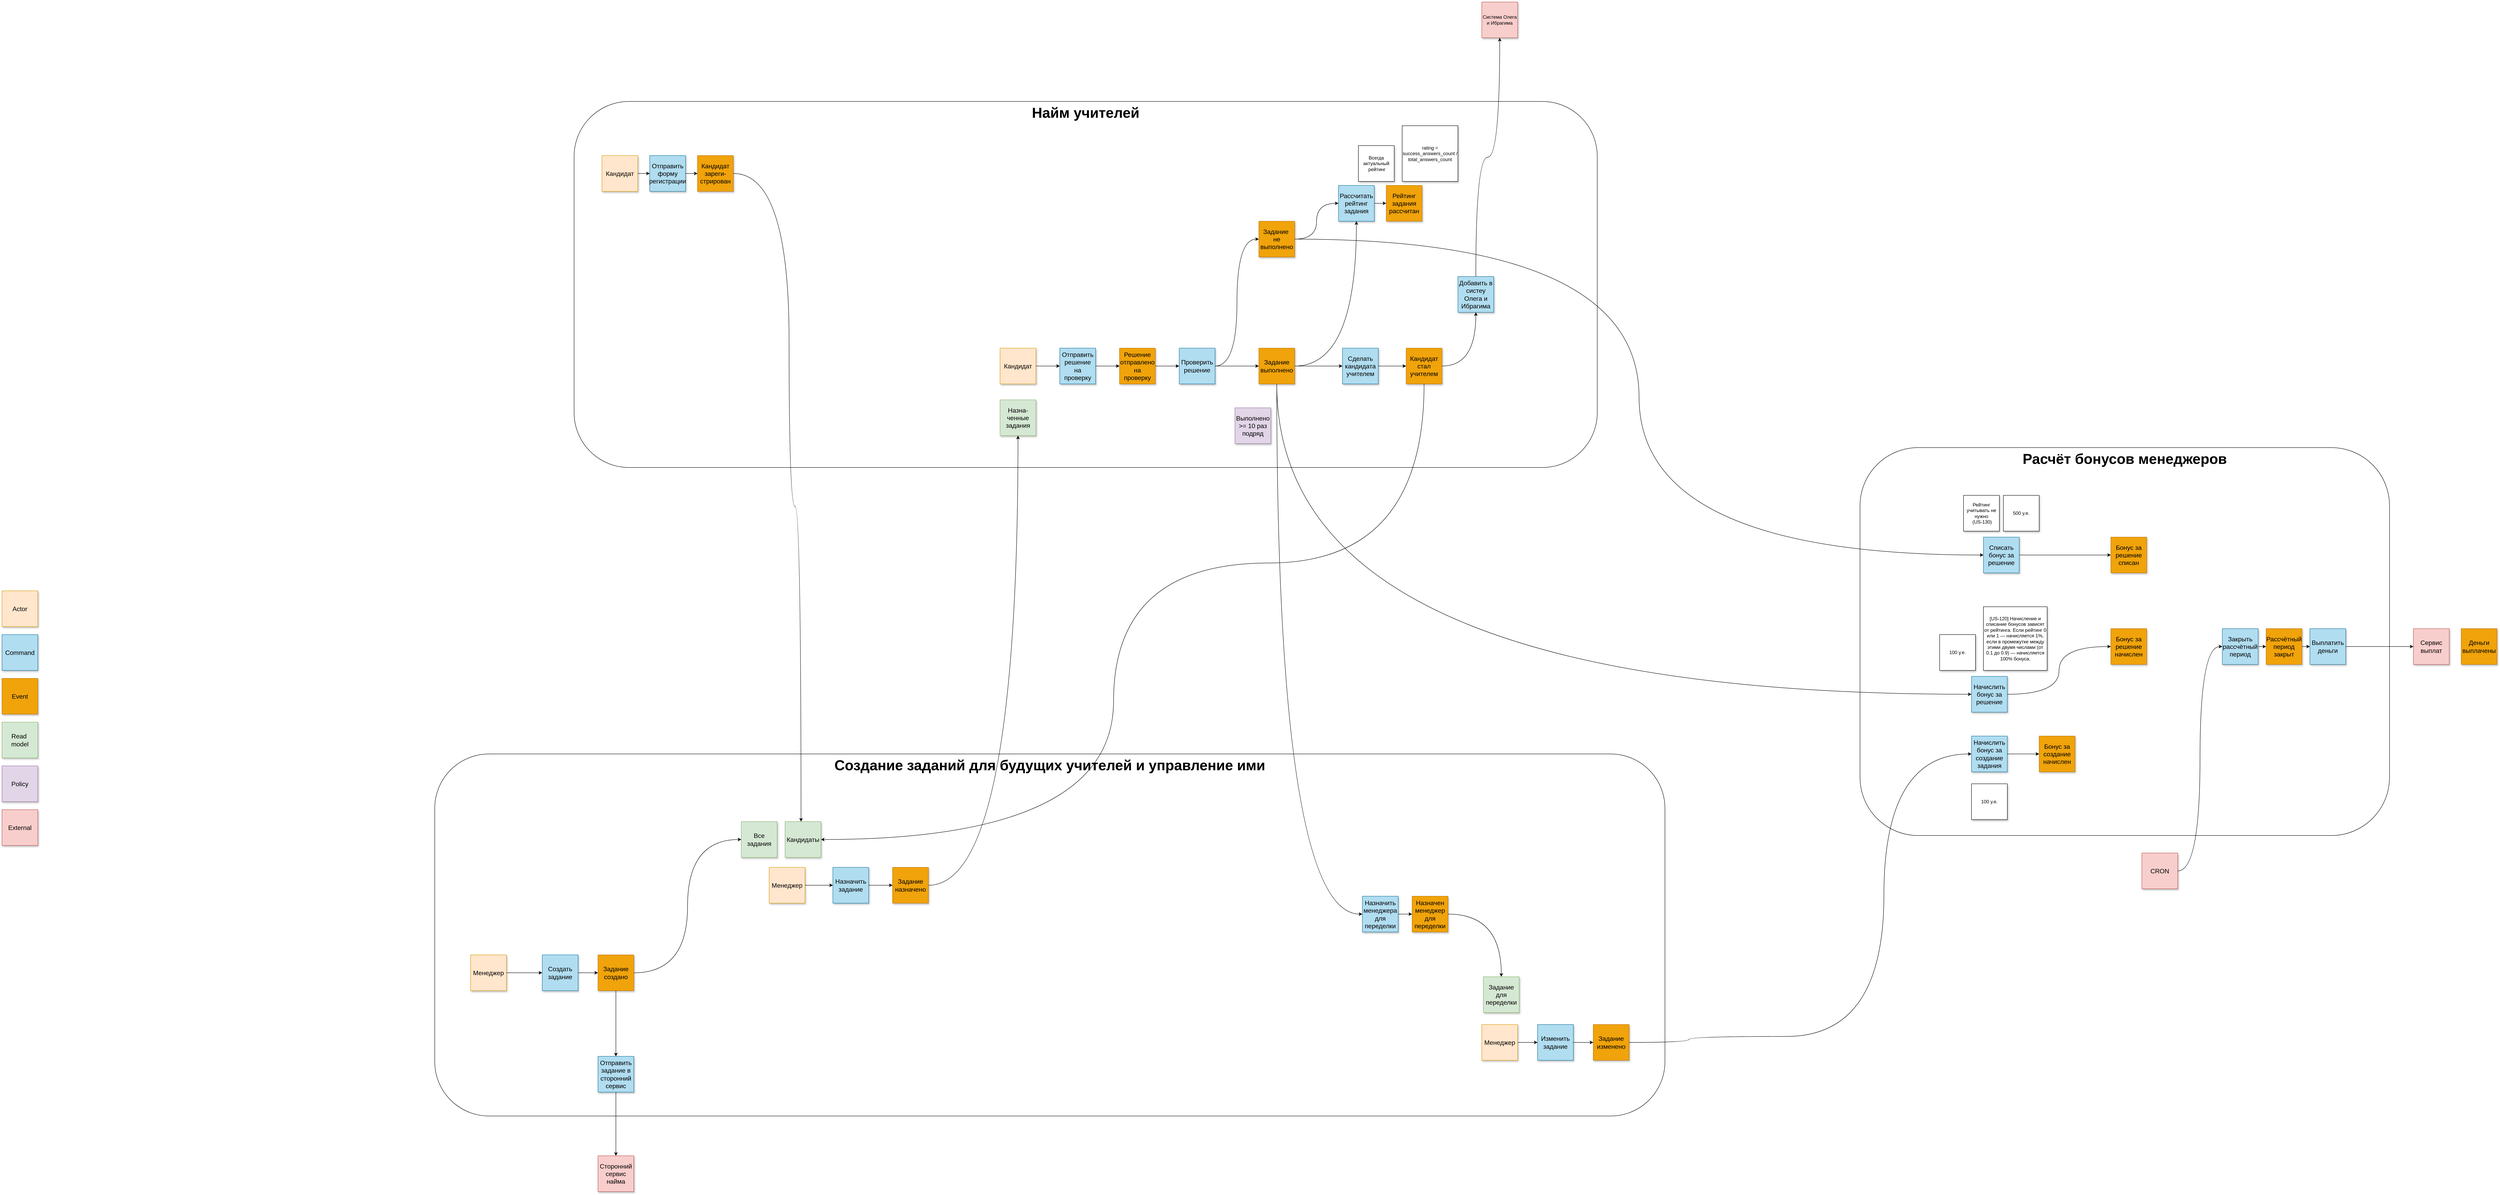 <mxfile version="27.0.9">
  <diagram name="Страница — 1" id="NGPSr6TKWszpCNyqdr5B">
    <mxGraphModel dx="3569" dy="1843" grid="1" gridSize="10" guides="1" tooltips="1" connect="1" arrows="1" fold="1" page="1" pageScale="1" pageWidth="827" pageHeight="1169" math="0" shadow="0">
      <root>
        <mxCell id="0" />
        <mxCell id="1" parent="0" />
        <mxCell id="jLzZF4RuqzGzyWeto8rF-91" value="&lt;font style=&quot;font-size: 36px;&quot;&gt;Найм учителей&lt;/font&gt;" style="rounded=1;whiteSpace=wrap;html=1;fontFamily=Helvetica;fontSize=11;fontColor=default;labelBackgroundColor=default;verticalAlign=top;align=center;fontStyle=1" parent="1" vertex="1">
          <mxGeometry x="-720" y="-810" width="2570" height="920" as="geometry" />
        </mxCell>
        <mxCell id="jLzZF4RuqzGzyWeto8rF-90" value="&lt;font style=&quot;font-size: 36px;&quot;&gt;Расчёт бонусов менеджеров&lt;/font&gt;" style="rounded=1;whiteSpace=wrap;html=1;fontFamily=Helvetica;fontSize=11;fontColor=default;labelBackgroundColor=default;verticalAlign=top;align=center;fontStyle=1" parent="1" vertex="1">
          <mxGeometry x="2510" y="60" width="1330" height="975" as="geometry" />
        </mxCell>
        <mxCell id="jLzZF4RuqzGzyWeto8rF-89" value="&lt;font style=&quot;font-size: 36px;&quot;&gt;Создание заданий для будущих учителей и управление ими&lt;/font&gt;" style="rounded=1;whiteSpace=wrap;html=1;fontFamily=Helvetica;fontSize=11;fontColor=default;labelBackgroundColor=default;verticalAlign=top;align=center;fontStyle=1" parent="1" vertex="1">
          <mxGeometry x="-1070" y="830" width="3090" height="910" as="geometry" />
        </mxCell>
        <mxCell id="CO1IV0NMNZ6v1MnFKfws-3" value="&lt;font style=&quot;font-size: 16px;&quot;&gt;Actor&lt;/font&gt;" style="shape=note;whiteSpace=wrap;html=1;backgroundOutline=1;darkOpacity=0.05;fillColor=#ffe6cc;strokeColor=#d79b00;fillStyle=solid;direction=west;gradientDirection=north;shadow=1;size=0;pointerEvents=1;" parent="1" vertex="1">
          <mxGeometry x="-2157" y="420" width="90" height="90" as="geometry" />
        </mxCell>
        <mxCell id="CO1IV0NMNZ6v1MnFKfws-4" value="&lt;font style=&quot;font-size: 16px;&quot;&gt;Command&lt;/font&gt;" style="shape=note;whiteSpace=wrap;html=1;backgroundOutline=1;darkOpacity=0.05;fillColor=#b1ddf0;strokeColor=#10739e;fillStyle=solid;direction=west;gradientDirection=north;shadow=1;size=0;pointerEvents=1;" parent="1" vertex="1">
          <mxGeometry x="-2157" y="530" width="90" height="90" as="geometry" />
        </mxCell>
        <mxCell id="CO1IV0NMNZ6v1MnFKfws-5" value="&lt;font style=&quot;font-size: 16px;&quot;&gt;Event&lt;/font&gt;" style="shape=note;whiteSpace=wrap;html=1;backgroundOutline=1;darkOpacity=0.05;fillColor=#f0a30a;strokeColor=#BD7000;fillStyle=solid;direction=west;gradientDirection=north;shadow=1;size=0;pointerEvents=1;fontColor=#000000;" parent="1" vertex="1">
          <mxGeometry x="-2157" y="640" width="90" height="90" as="geometry" />
        </mxCell>
        <mxCell id="CO1IV0NMNZ6v1MnFKfws-6" value="&lt;font style=&quot;font-size: 16px;&quot;&gt;Policy&lt;/font&gt;" style="shape=note;whiteSpace=wrap;html=1;backgroundOutline=1;darkOpacity=0.05;fillColor=#e1d5e7;strokeColor=#9673a6;fillStyle=solid;direction=west;gradientDirection=north;shadow=1;size=0;pointerEvents=1;" parent="1" vertex="1">
          <mxGeometry x="-2157" y="860" width="90" height="90" as="geometry" />
        </mxCell>
        <mxCell id="h1oPTxE2GkJXds1VuIES-3" value="&lt;font style=&quot;font-size: 16px;&quot;&gt;Менеджер&lt;/font&gt;" style="shape=note;whiteSpace=wrap;html=1;backgroundOutline=1;darkOpacity=0.05;fillColor=#ffe6cc;strokeColor=#d79b00;fillStyle=solid;direction=west;gradientDirection=north;shadow=1;size=0;pointerEvents=1;" parent="1" vertex="1">
          <mxGeometry x="-980" y="1335" width="90" height="90" as="geometry" />
        </mxCell>
        <mxCell id="h1oPTxE2GkJXds1VuIES-4" value="&lt;span style=&quot;font-size: 16px;&quot;&gt;Задание создано&lt;/span&gt;" style="shape=note;whiteSpace=wrap;html=1;backgroundOutline=1;darkOpacity=0.05;fillColor=#f0a30a;strokeColor=#BD7000;fillStyle=solid;direction=west;gradientDirection=north;shadow=1;size=0;pointerEvents=1;fontColor=#000000;" parent="1" vertex="1">
          <mxGeometry x="-660" y="1335" width="90" height="90" as="geometry" />
        </mxCell>
        <mxCell id="h1oPTxE2GkJXds1VuIES-5" value="&lt;span style=&quot;font-size: 16px;&quot;&gt;Задание изменено&lt;/span&gt;" style="shape=note;whiteSpace=wrap;html=1;backgroundOutline=1;darkOpacity=0.05;fillColor=#f0a30a;strokeColor=#BD7000;fillStyle=solid;direction=west;gradientDirection=north;shadow=1;size=0;pointerEvents=1;fontColor=#000000;" parent="1" vertex="1">
          <mxGeometry x="1840" y="1510" width="90" height="90" as="geometry" />
        </mxCell>
        <mxCell id="h1oPTxE2GkJXds1VuIES-6" value="&lt;span style=&quot;font-size: 16px;&quot;&gt;Задание выполнено&lt;/span&gt;" style="shape=note;whiteSpace=wrap;html=1;backgroundOutline=1;darkOpacity=0.05;fillColor=#f0a30a;strokeColor=#BD7000;fillStyle=solid;direction=west;gradientDirection=north;shadow=1;size=0;pointerEvents=1;fontColor=#000000;" parent="1" vertex="1">
          <mxGeometry x="1000" y="-190" width="90" height="90" as="geometry" />
        </mxCell>
        <mxCell id="h1oPTxE2GkJXds1VuIES-10" value="&lt;font style=&quot;font-size: 16px;&quot;&gt;External&lt;/font&gt;" style="shape=note;whiteSpace=wrap;html=1;backgroundOutline=1;darkOpacity=0.05;fillColor=#f8cecc;strokeColor=#b85450;fillStyle=solid;direction=west;gradientDirection=north;shadow=1;size=0;pointerEvents=1;" parent="1" vertex="1">
          <mxGeometry x="-2157" y="970" width="90" height="90" as="geometry" />
        </mxCell>
        <mxCell id="h1oPTxE2GkJXds1VuIES-12" value="&lt;span style=&quot;font-size: 16px;&quot;&gt;Сторонний сервис найма&lt;/span&gt;" style="shape=note;whiteSpace=wrap;html=1;backgroundOutline=1;darkOpacity=0.05;fillColor=#f8cecc;strokeColor=#b85450;fillStyle=solid;direction=west;gradientDirection=north;shadow=1;size=0;pointerEvents=1;" parent="1" vertex="1">
          <mxGeometry x="-660" y="1840" width="90" height="90" as="geometry" />
        </mxCell>
        <mxCell id="h1oPTxE2GkJXds1VuIES-19" value="&lt;font style=&quot;font-size: 16px;&quot;&gt;Менеджер&lt;/font&gt;" style="shape=note;whiteSpace=wrap;html=1;backgroundOutline=1;darkOpacity=0.05;fillColor=#ffe6cc;strokeColor=#d79b00;fillStyle=solid;direction=west;gradientDirection=north;shadow=1;size=0;pointerEvents=1;" parent="1" vertex="1">
          <mxGeometry x="-230" y="1115" width="90" height="90" as="geometry" />
        </mxCell>
        <mxCell id="VDqQMKISI5DSdIvBl_UH-37" style="edgeStyle=orthogonalEdgeStyle;shape=connector;curved=1;rounded=0;orthogonalLoop=1;jettySize=auto;html=1;strokeColor=default;align=center;verticalAlign=middle;fontFamily=Helvetica;fontSize=11;fontColor=default;labelBackgroundColor=default;endArrow=classic;" edge="1" parent="1" source="h1oPTxE2GkJXds1VuIES-20" target="VDqQMKISI5DSdIvBl_UH-15">
          <mxGeometry relative="1" as="geometry">
            <mxPoint x="420" y="340" as="targetPoint" />
          </mxGeometry>
        </mxCell>
        <mxCell id="h1oPTxE2GkJXds1VuIES-20" value="&lt;span style=&quot;font-size: 16px;&quot;&gt;Задание назначено&lt;/span&gt;" style="shape=note;whiteSpace=wrap;html=1;backgroundOutline=1;darkOpacity=0.05;fillColor=#f0a30a;strokeColor=#BD7000;fillStyle=solid;direction=west;gradientDirection=north;shadow=1;size=0;pointerEvents=1;fontColor=#000000;" parent="1" vertex="1">
          <mxGeometry x="80" y="1115" width="90" height="90" as="geometry" />
        </mxCell>
        <mxCell id="jLzZF4RuqzGzyWeto8rF-57" style="edgeStyle=orthogonalEdgeStyle;shape=connector;curved=1;rounded=0;orthogonalLoop=1;jettySize=auto;html=1;strokeColor=default;align=center;verticalAlign=middle;fontFamily=Helvetica;fontSize=11;fontColor=default;labelBackgroundColor=default;endArrow=classic;entryX=0;entryY=0;entryDx=90;entryDy=45;entryPerimeter=0;" parent="1" source="jLzZF4RuqzGzyWeto8rF-1" target="jLzZF4RuqzGzyWeto8rF-58" edge="1">
          <mxGeometry relative="1" as="geometry">
            <mxPoint x="520" y="890" as="targetPoint" />
          </mxGeometry>
        </mxCell>
        <mxCell id="jLzZF4RuqzGzyWeto8rF-1" value="&lt;font style=&quot;font-size: 16px;&quot;&gt;Кандидат&lt;/font&gt;" style="shape=note;whiteSpace=wrap;html=1;backgroundOutline=1;darkOpacity=0.05;fillColor=#ffe6cc;strokeColor=#d79b00;fillStyle=solid;direction=west;gradientDirection=north;shadow=1;size=0;pointerEvents=1;" parent="1" vertex="1">
          <mxGeometry x="350" y="-190" width="90" height="90" as="geometry" />
        </mxCell>
        <mxCell id="jLzZF4RuqzGzyWeto8rF-2" value="&lt;span style=&quot;font-size: 16px;&quot;&gt;Решение отправлено на проверку&lt;/span&gt;" style="shape=note;whiteSpace=wrap;html=1;backgroundOutline=1;darkOpacity=0.05;fillColor=#f0a30a;strokeColor=#BD7000;fillStyle=solid;direction=west;gradientDirection=north;shadow=1;size=0;pointerEvents=1;fontColor=#000000;" parent="1" vertex="1">
          <mxGeometry x="650" y="-190" width="90" height="90" as="geometry" />
        </mxCell>
        <mxCell id="jLzZF4RuqzGzyWeto8rF-9" value="&lt;span style=&quot;font-size: 16px;&quot;&gt;Задание&amp;nbsp;&lt;/span&gt;&lt;div&gt;&lt;span style=&quot;font-size: 16px;&quot;&gt;не выполнено&lt;/span&gt;&lt;/div&gt;" style="shape=note;whiteSpace=wrap;html=1;backgroundOutline=1;darkOpacity=0.05;fillColor=#f0a30a;strokeColor=#BD7000;fillStyle=solid;direction=west;gradientDirection=north;shadow=1;size=0;pointerEvents=1;fontColor=#000000;" parent="1" vertex="1">
          <mxGeometry x="1000" y="-509" width="90" height="90" as="geometry" />
        </mxCell>
        <mxCell id="jLzZF4RuqzGzyWeto8rF-10" value="&lt;span style=&quot;font-size: 16px;&quot;&gt;Рейтинг задания рассчитан&lt;/span&gt;" style="shape=note;whiteSpace=wrap;html=1;backgroundOutline=1;darkOpacity=0.05;fillColor=#f0a30a;strokeColor=#BD7000;fillStyle=solid;direction=west;gradientDirection=north;shadow=1;size=0;pointerEvents=1;fontColor=#000000;" parent="1" vertex="1">
          <mxGeometry x="1320" y="-599" width="90" height="90" as="geometry" />
        </mxCell>
        <mxCell id="jLzZF4RuqzGzyWeto8rF-12" style="edgeStyle=orthogonalEdgeStyle;shape=connector;curved=1;rounded=0;orthogonalLoop=1;jettySize=auto;html=1;entryX=0;entryY=0;entryDx=90;entryDy=45;entryPerimeter=0;strokeColor=default;align=center;verticalAlign=middle;fontFamily=Helvetica;fontSize=11;fontColor=default;labelBackgroundColor=default;endArrow=classic;" parent="1" source="jLzZF4RuqzGzyWeto8rF-65" target="jLzZF4RuqzGzyWeto8rF-10" edge="1">
          <mxGeometry relative="1" as="geometry" />
        </mxCell>
        <mxCell id="jLzZF4RuqzGzyWeto8rF-15" value="rating = success_answers_count / total_answers_count" style="shape=note;whiteSpace=wrap;html=1;backgroundOutline=1;darkOpacity=0.05;fillStyle=solid;direction=west;gradientDirection=north;shadow=1;size=0;pointerEvents=1;" parent="1" vertex="1">
          <mxGeometry x="1360" y="-749" width="140" height="140" as="geometry" />
        </mxCell>
        <mxCell id="jLzZF4RuqzGzyWeto8rF-16" value="&lt;span style=&quot;font-size: 16px;&quot;&gt;Бонус за создание начислен&lt;/span&gt;" style="shape=note;whiteSpace=wrap;html=1;backgroundOutline=1;darkOpacity=0.05;fillColor=#f0a30a;strokeColor=#BD7000;fillStyle=solid;direction=west;gradientDirection=north;shadow=1;size=0;pointerEvents=1;fontColor=#000000;" parent="1" vertex="1">
          <mxGeometry x="2960" y="785" width="90" height="90" as="geometry" />
        </mxCell>
        <mxCell id="jLzZF4RuqzGzyWeto8rF-17" style="edgeStyle=orthogonalEdgeStyle;shape=connector;curved=1;rounded=0;orthogonalLoop=1;jettySize=auto;html=1;entryX=0;entryY=0;entryDx=90;entryDy=45;entryPerimeter=0;strokeColor=default;align=center;verticalAlign=middle;fontFamily=Helvetica;fontSize=11;fontColor=default;labelBackgroundColor=default;endArrow=classic;exitX=0;exitY=0.5;exitDx=0;exitDy=0;exitPerimeter=0;" parent="1" target="jLzZF4RuqzGzyWeto8rF-60" edge="1" source="h1oPTxE2GkJXds1VuIES-5">
          <mxGeometry relative="1" as="geometry">
            <mxPoint x="-1310" y="880" as="sourcePoint" />
            <Array as="points">
              <mxPoint x="2080" y="1555" />
              <mxPoint x="2080" y="1540" />
              <mxPoint x="2570" y="1540" />
              <mxPoint x="2570" y="830" />
            </Array>
          </mxGeometry>
        </mxCell>
        <mxCell id="jLzZF4RuqzGzyWeto8rF-18" value="&lt;span style=&quot;font-size: 16px;&quot;&gt;Бонус за решение начислен&lt;/span&gt;" style="shape=note;whiteSpace=wrap;html=1;backgroundOutline=1;darkOpacity=0.05;fillColor=#f0a30a;strokeColor=#BD7000;fillStyle=solid;direction=west;gradientDirection=north;shadow=1;size=0;pointerEvents=1;fontColor=#000000;" parent="1" vertex="1">
          <mxGeometry x="3140" y="515" width="90" height="90" as="geometry" />
        </mxCell>
        <mxCell id="jLzZF4RuqzGzyWeto8rF-19" style="edgeStyle=orthogonalEdgeStyle;shape=connector;curved=1;rounded=0;orthogonalLoop=1;jettySize=auto;html=1;entryX=0;entryY=0;entryDx=90;entryDy=45;entryPerimeter=0;strokeColor=default;align=center;verticalAlign=middle;fontFamily=Helvetica;fontSize=11;fontColor=default;labelBackgroundColor=default;endArrow=classic;" parent="1" source="jLzZF4RuqzGzyWeto8rF-67" target="jLzZF4RuqzGzyWeto8rF-18" edge="1">
          <mxGeometry relative="1" as="geometry" />
        </mxCell>
        <mxCell id="jLzZF4RuqzGzyWeto8rF-21" value="[US-120] Начисление и списание бонусов зависят от рейтинга. Если рейтинг 0 или 1 — начисляется 1%, если в промежутке между этими двумя числами (от 0.1 до 0.9) — начисляется 100% бонуса." style="shape=note;whiteSpace=wrap;html=1;backgroundOutline=1;darkOpacity=0.05;fillStyle=solid;direction=west;gradientDirection=north;shadow=1;size=0;pointerEvents=1;" parent="1" vertex="1">
          <mxGeometry x="2820" y="460" width="160" height="160" as="geometry" />
        </mxCell>
        <mxCell id="jLzZF4RuqzGzyWeto8rF-22" value="Всегда актуальный&lt;div&gt;&amp;nbsp;рейтинг&lt;/div&gt;" style="shape=note;whiteSpace=wrap;html=1;backgroundOutline=1;darkOpacity=0.05;fillStyle=solid;direction=west;gradientDirection=north;shadow=1;size=0;pointerEvents=1;" parent="1" vertex="1">
          <mxGeometry x="1250" y="-699" width="90" height="90" as="geometry" />
        </mxCell>
        <mxCell id="jLzZF4RuqzGzyWeto8rF-23" style="edgeStyle=orthogonalEdgeStyle;shape=connector;curved=1;rounded=0;orthogonalLoop=1;jettySize=auto;html=1;entryX=0;entryY=0;entryDx=90;entryDy=45;entryPerimeter=0;strokeColor=default;align=center;verticalAlign=middle;fontFamily=Helvetica;fontSize=11;fontColor=default;labelBackgroundColor=default;endArrow=classic;exitX=0;exitY=0.5;exitDx=0;exitDy=0;exitPerimeter=0;" parent="1" source="jLzZF4RuqzGzyWeto8rF-63" target="jLzZF4RuqzGzyWeto8rF-9" edge="1">
          <mxGeometry relative="1" as="geometry">
            <mxPoint x="990" y="886" as="sourcePoint" />
          </mxGeometry>
        </mxCell>
        <mxCell id="jLzZF4RuqzGzyWeto8rF-25" value="&lt;span style=&quot;font-size: 16px;&quot;&gt;Бонус за решение списан&lt;/span&gt;" style="shape=note;whiteSpace=wrap;html=1;backgroundOutline=1;darkOpacity=0.05;fillColor=#f0a30a;strokeColor=#BD7000;fillStyle=solid;direction=west;gradientDirection=north;shadow=1;size=0;pointerEvents=1;fontColor=#000000;" parent="1" vertex="1">
          <mxGeometry x="3140" y="285" width="90" height="90" as="geometry" />
        </mxCell>
        <mxCell id="jLzZF4RuqzGzyWeto8rF-28" style="edgeStyle=orthogonalEdgeStyle;shape=connector;curved=1;rounded=0;orthogonalLoop=1;jettySize=auto;html=1;strokeColor=default;align=center;verticalAlign=middle;fontFamily=Helvetica;fontSize=11;fontColor=default;labelBackgroundColor=default;endArrow=classic;entryX=0;entryY=0;entryDx=90;entryDy=45;entryPerimeter=0;" parent="1" source="jLzZF4RuqzGzyWeto8rF-66" target="jLzZF4RuqzGzyWeto8rF-25" edge="1">
          <mxGeometry relative="1" as="geometry">
            <mxPoint x="3380" y="365" as="targetPoint" />
          </mxGeometry>
        </mxCell>
        <mxCell id="jLzZF4RuqzGzyWeto8rF-29" value="500 у.е." style="shape=note;whiteSpace=wrap;html=1;backgroundOutline=1;darkOpacity=0.05;fillStyle=solid;direction=west;gradientDirection=north;shadow=1;size=0;pointerEvents=1;" parent="1" vertex="1">
          <mxGeometry x="2870" y="180" width="90" height="90" as="geometry" />
        </mxCell>
        <mxCell id="jLzZF4RuqzGzyWeto8rF-30" value="Рейтинг учитывать не нужно&lt;div&gt;&amp;nbsp;(US-130)&lt;/div&gt;" style="shape=note;whiteSpace=wrap;html=1;backgroundOutline=1;darkOpacity=0.05;fillStyle=solid;direction=west;gradientDirection=north;shadow=1;size=0;pointerEvents=1;" parent="1" vertex="1">
          <mxGeometry x="2770" y="180" width="90" height="90" as="geometry" />
        </mxCell>
        <mxCell id="jLzZF4RuqzGzyWeto8rF-31" value="100 у.е." style="shape=note;whiteSpace=wrap;html=1;backgroundOutline=1;darkOpacity=0.05;fillStyle=solid;direction=west;gradientDirection=north;shadow=1;size=0;pointerEvents=1;" parent="1" vertex="1">
          <mxGeometry x="2710" y="530" width="90" height="90" as="geometry" />
        </mxCell>
        <mxCell id="jLzZF4RuqzGzyWeto8rF-33" value="&lt;span style=&quot;font-size: 16px;&quot;&gt;CRON&lt;/span&gt;" style="shape=note;whiteSpace=wrap;html=1;backgroundOutline=1;darkOpacity=0.05;fillColor=#f8cecc;strokeColor=#b85450;fillStyle=solid;direction=west;gradientDirection=north;shadow=1;size=0;pointerEvents=1;" parent="1" vertex="1">
          <mxGeometry x="3218" y="1079" width="90" height="90" as="geometry" />
        </mxCell>
        <mxCell id="jLzZF4RuqzGzyWeto8rF-35" value="&lt;span style=&quot;font-size: 16px;&quot;&gt;Рассчётный период закрыт&lt;/span&gt;" style="shape=note;whiteSpace=wrap;html=1;backgroundOutline=1;darkOpacity=0.05;fillColor=#f0a30a;strokeColor=#BD7000;fillStyle=solid;direction=west;gradientDirection=north;shadow=1;size=0;pointerEvents=1;fontColor=#000000;" parent="1" vertex="1">
          <mxGeometry x="3530" y="515" width="90" height="90" as="geometry" />
        </mxCell>
        <mxCell id="jLzZF4RuqzGzyWeto8rF-36" value="&lt;font style=&quot;font-size: 16px;&quot;&gt;Создать задание&lt;/font&gt;" style="shape=note;whiteSpace=wrap;html=1;backgroundOutline=1;darkOpacity=0.05;fillColor=#b1ddf0;strokeColor=#10739e;fillStyle=solid;direction=west;gradientDirection=north;shadow=1;size=0;pointerEvents=1;" parent="1" vertex="1">
          <mxGeometry x="-800" y="1335" width="90" height="90" as="geometry" />
        </mxCell>
        <mxCell id="jLzZF4RuqzGzyWeto8rF-37" style="edgeStyle=orthogonalEdgeStyle;shape=connector;curved=1;rounded=0;orthogonalLoop=1;jettySize=auto;html=1;entryX=0;entryY=0;entryDx=90;entryDy=45;entryPerimeter=0;strokeColor=default;align=center;verticalAlign=middle;fontFamily=Helvetica;fontSize=11;fontColor=default;labelBackgroundColor=default;endArrow=classic;" parent="1" source="h1oPTxE2GkJXds1VuIES-3" target="jLzZF4RuqzGzyWeto8rF-36" edge="1">
          <mxGeometry relative="1" as="geometry" />
        </mxCell>
        <mxCell id="jLzZF4RuqzGzyWeto8rF-38" style="edgeStyle=orthogonalEdgeStyle;shape=connector;curved=1;rounded=0;orthogonalLoop=1;jettySize=auto;html=1;entryX=0;entryY=0;entryDx=90;entryDy=45;entryPerimeter=0;strokeColor=default;align=center;verticalAlign=middle;fontFamily=Helvetica;fontSize=11;fontColor=default;labelBackgroundColor=default;endArrow=classic;" parent="1" source="jLzZF4RuqzGzyWeto8rF-36" target="h1oPTxE2GkJXds1VuIES-4" edge="1">
          <mxGeometry relative="1" as="geometry" />
        </mxCell>
        <mxCell id="jLzZF4RuqzGzyWeto8rF-39" value="&lt;font style=&quot;font-size: 16px;&quot;&gt;Изменить задание&lt;/font&gt;" style="shape=note;whiteSpace=wrap;html=1;backgroundOutline=1;darkOpacity=0.05;fillColor=#b1ddf0;strokeColor=#10739e;fillStyle=solid;direction=west;gradientDirection=north;shadow=1;size=0;pointerEvents=1;" parent="1" vertex="1">
          <mxGeometry x="1700" y="1510" width="90" height="90" as="geometry" />
        </mxCell>
        <mxCell id="jLzZF4RuqzGzyWeto8rF-41" style="edgeStyle=orthogonalEdgeStyle;shape=connector;curved=1;rounded=0;orthogonalLoop=1;jettySize=auto;html=1;entryX=0;entryY=0;entryDx=90;entryDy=45;entryPerimeter=0;strokeColor=default;align=center;verticalAlign=middle;fontFamily=Helvetica;fontSize=11;fontColor=default;labelBackgroundColor=default;endArrow=classic;" parent="1" source="jLzZF4RuqzGzyWeto8rF-39" target="h1oPTxE2GkJXds1VuIES-5" edge="1">
          <mxGeometry relative="1" as="geometry" />
        </mxCell>
        <mxCell id="jLzZF4RuqzGzyWeto8rF-54" value="&lt;span style=&quot;font-size: 16px;&quot;&gt;Назначить задание&lt;/span&gt;" style="shape=note;whiteSpace=wrap;html=1;backgroundOutline=1;darkOpacity=0.05;fillColor=#b1ddf0;strokeColor=#10739e;fillStyle=solid;direction=west;gradientDirection=north;shadow=1;size=0;pointerEvents=1;" parent="1" vertex="1">
          <mxGeometry x="-70" y="1115" width="90" height="90" as="geometry" />
        </mxCell>
        <mxCell id="jLzZF4RuqzGzyWeto8rF-56" style="edgeStyle=orthogonalEdgeStyle;shape=connector;curved=1;rounded=0;orthogonalLoop=1;jettySize=auto;html=1;entryX=0;entryY=0;entryDx=90;entryDy=45;entryPerimeter=0;strokeColor=default;align=center;verticalAlign=middle;fontFamily=Helvetica;fontSize=11;fontColor=default;labelBackgroundColor=default;endArrow=classic;" parent="1" source="jLzZF4RuqzGzyWeto8rF-54" target="h1oPTxE2GkJXds1VuIES-20" edge="1">
          <mxGeometry relative="1" as="geometry" />
        </mxCell>
        <mxCell id="jLzZF4RuqzGzyWeto8rF-58" value="&lt;span style=&quot;font-size: 16px;&quot;&gt;Отправить решение на проверку&lt;/span&gt;" style="shape=note;whiteSpace=wrap;html=1;backgroundOutline=1;darkOpacity=0.05;fillColor=#b1ddf0;strokeColor=#10739e;fillStyle=solid;direction=west;gradientDirection=north;shadow=1;size=0;pointerEvents=1;" parent="1" vertex="1">
          <mxGeometry x="500" y="-190" width="90" height="90" as="geometry" />
        </mxCell>
        <mxCell id="jLzZF4RuqzGzyWeto8rF-59" style="edgeStyle=orthogonalEdgeStyle;shape=connector;curved=1;rounded=0;orthogonalLoop=1;jettySize=auto;html=1;entryX=0;entryY=0;entryDx=90;entryDy=45;entryPerimeter=0;strokeColor=default;align=center;verticalAlign=middle;fontFamily=Helvetica;fontSize=11;fontColor=default;labelBackgroundColor=default;endArrow=classic;" parent="1" source="jLzZF4RuqzGzyWeto8rF-58" target="jLzZF4RuqzGzyWeto8rF-2" edge="1">
          <mxGeometry relative="1" as="geometry" />
        </mxCell>
        <mxCell id="jLzZF4RuqzGzyWeto8rF-60" value="&lt;font style=&quot;font-size: 16px;&quot;&gt;Начислить бонус за создание задания&lt;/font&gt;" style="shape=note;whiteSpace=wrap;html=1;backgroundOutline=1;darkOpacity=0.05;fillColor=#b1ddf0;strokeColor=#10739e;fillStyle=solid;direction=west;gradientDirection=north;shadow=1;size=0;pointerEvents=1;" parent="1" vertex="1">
          <mxGeometry x="2790" y="785" width="90" height="90" as="geometry" />
        </mxCell>
        <mxCell id="jLzZF4RuqzGzyWeto8rF-61" style="edgeStyle=orthogonalEdgeStyle;shape=connector;curved=1;rounded=0;orthogonalLoop=1;jettySize=auto;html=1;entryX=0;entryY=0;entryDx=90;entryDy=45;entryPerimeter=0;strokeColor=default;align=center;verticalAlign=middle;fontFamily=Helvetica;fontSize=11;fontColor=default;labelBackgroundColor=default;endArrow=classic;" parent="1" source="jLzZF4RuqzGzyWeto8rF-60" target="jLzZF4RuqzGzyWeto8rF-16" edge="1">
          <mxGeometry relative="1" as="geometry" />
        </mxCell>
        <mxCell id="jLzZF4RuqzGzyWeto8rF-63" value="&lt;span style=&quot;font-size: 16px;&quot;&gt;Проверить решение&lt;/span&gt;" style="shape=note;whiteSpace=wrap;html=1;backgroundOutline=1;darkOpacity=0.05;fillColor=#b1ddf0;strokeColor=#10739e;fillStyle=solid;direction=west;gradientDirection=north;shadow=1;size=0;pointerEvents=1;" parent="1" vertex="1">
          <mxGeometry x="800" y="-190" width="90" height="90" as="geometry" />
        </mxCell>
        <mxCell id="jLzZF4RuqzGzyWeto8rF-64" style="edgeStyle=orthogonalEdgeStyle;shape=connector;curved=1;rounded=0;orthogonalLoop=1;jettySize=auto;html=1;entryX=0;entryY=0;entryDx=90;entryDy=45;entryPerimeter=0;strokeColor=default;align=center;verticalAlign=middle;fontFamily=Helvetica;fontSize=11;fontColor=default;labelBackgroundColor=default;endArrow=classic;" parent="1" source="jLzZF4RuqzGzyWeto8rF-2" target="jLzZF4RuqzGzyWeto8rF-63" edge="1">
          <mxGeometry relative="1" as="geometry" />
        </mxCell>
        <mxCell id="jLzZF4RuqzGzyWeto8rF-68" value="" style="edgeStyle=orthogonalEdgeStyle;shape=connector;curved=1;rounded=0;orthogonalLoop=1;jettySize=auto;html=1;entryX=0;entryY=0;entryDx=90;entryDy=45;entryPerimeter=0;strokeColor=default;align=center;verticalAlign=middle;fontFamily=Helvetica;fontSize=11;fontColor=default;labelBackgroundColor=default;endArrow=classic;exitX=0;exitY=0;exitDx=45;exitDy=0;exitPerimeter=0;" parent="1" source="h1oPTxE2GkJXds1VuIES-6" target="jLzZF4RuqzGzyWeto8rF-67" edge="1">
          <mxGeometry relative="1" as="geometry">
            <mxPoint x="1590" y="1125" as="sourcePoint" />
            <mxPoint x="1690" y="915" as="targetPoint" />
          </mxGeometry>
        </mxCell>
        <mxCell id="jLzZF4RuqzGzyWeto8rF-67" value="&lt;font style=&quot;font-size: 16px;&quot;&gt;Начислить бонус за решение&lt;/font&gt;" style="shape=note;whiteSpace=wrap;html=1;backgroundOutline=1;darkOpacity=0.05;fillColor=#b1ddf0;strokeColor=#10739e;fillStyle=solid;direction=west;gradientDirection=north;shadow=1;size=0;pointerEvents=1;" parent="1" vertex="1">
          <mxGeometry x="2790" y="635" width="90" height="90" as="geometry" />
        </mxCell>
        <mxCell id="jLzZF4RuqzGzyWeto8rF-69" value="" style="edgeStyle=orthogonalEdgeStyle;shape=connector;curved=1;rounded=0;orthogonalLoop=1;jettySize=auto;html=1;strokeColor=default;align=center;verticalAlign=middle;fontFamily=Helvetica;fontSize=11;fontColor=default;labelBackgroundColor=default;endArrow=classic;entryX=0;entryY=0;entryDx=90;entryDy=45;entryPerimeter=0;" parent="1" source="jLzZF4RuqzGzyWeto8rF-9" target="jLzZF4RuqzGzyWeto8rF-66" edge="1">
          <mxGeometry relative="1" as="geometry">
            <mxPoint x="1590" y="575" as="sourcePoint" />
            <mxPoint x="1810" y="575" as="targetPoint" />
          </mxGeometry>
        </mxCell>
        <mxCell id="jLzZF4RuqzGzyWeto8rF-66" value="&lt;font style=&quot;font-size: 16px;&quot;&gt;Списать бонус за решение&lt;/font&gt;" style="shape=note;whiteSpace=wrap;html=1;backgroundOutline=1;darkOpacity=0.05;fillColor=#b1ddf0;strokeColor=#10739e;fillStyle=solid;direction=west;gradientDirection=north;shadow=1;size=0;pointerEvents=1;" parent="1" vertex="1">
          <mxGeometry x="2820" y="285" width="90" height="90" as="geometry" />
        </mxCell>
        <mxCell id="jLzZF4RuqzGzyWeto8rF-70" value="" style="edgeStyle=orthogonalEdgeStyle;shape=connector;curved=1;rounded=0;orthogonalLoop=1;jettySize=auto;html=1;entryX=0;entryY=0;entryDx=90;entryDy=45;entryPerimeter=0;strokeColor=default;align=center;verticalAlign=middle;fontFamily=Helvetica;fontSize=11;fontColor=default;labelBackgroundColor=default;endArrow=classic;" parent="1" source="jLzZF4RuqzGzyWeto8rF-9" target="jLzZF4RuqzGzyWeto8rF-65" edge="1">
          <mxGeometry relative="1" as="geometry">
            <mxPoint x="1590" y="575" as="sourcePoint" />
            <mxPoint x="1680" y="355" as="targetPoint" />
          </mxGeometry>
        </mxCell>
        <mxCell id="jLzZF4RuqzGzyWeto8rF-65" value="&lt;font style=&quot;font-size: 16px;&quot;&gt;Рассчитать рейтинг задания&lt;/font&gt;" style="shape=note;whiteSpace=wrap;html=1;backgroundOutline=1;darkOpacity=0.05;fillColor=#b1ddf0;strokeColor=#10739e;fillStyle=solid;direction=west;gradientDirection=north;shadow=1;size=0;pointerEvents=1;" parent="1" vertex="1">
          <mxGeometry x="1200" y="-599" width="90" height="90" as="geometry" />
        </mxCell>
        <mxCell id="jLzZF4RuqzGzyWeto8rF-75" value="" style="edgeStyle=orthogonalEdgeStyle;shape=connector;curved=1;rounded=0;orthogonalLoop=1;jettySize=auto;html=1;strokeColor=default;align=center;verticalAlign=middle;fontFamily=Helvetica;fontSize=11;fontColor=default;labelBackgroundColor=default;endArrow=classic;" parent="1" source="h1oPTxE2GkJXds1VuIES-6" target="jLzZF4RuqzGzyWeto8rF-71" edge="1">
          <mxGeometry relative="1" as="geometry">
            <mxPoint x="1590" y="1235" as="sourcePoint" />
            <mxPoint x="1930" y="1225" as="targetPoint" />
          </mxGeometry>
        </mxCell>
        <mxCell id="jLzZF4RuqzGzyWeto8rF-71" value="&lt;span style=&quot;font-size: 16px;&quot;&gt;Сделать кандидата учителем&lt;/span&gt;" style="shape=note;whiteSpace=wrap;html=1;backgroundOutline=1;darkOpacity=0.05;fillColor=#b1ddf0;strokeColor=#10739e;fillStyle=solid;direction=west;gradientDirection=north;shadow=1;size=0;pointerEvents=1;" parent="1" vertex="1">
          <mxGeometry x="1210" y="-190" width="90" height="90" as="geometry" />
        </mxCell>
        <mxCell id="jLzZF4RuqzGzyWeto8rF-78" style="edgeStyle=orthogonalEdgeStyle;shape=connector;curved=1;rounded=0;orthogonalLoop=1;jettySize=auto;html=1;entryX=0;entryY=0;entryDx=90;entryDy=45;entryPerimeter=0;strokeColor=default;align=center;verticalAlign=middle;fontFamily=Helvetica;fontSize=11;fontColor=default;labelBackgroundColor=default;endArrow=classic;" parent="1" source="jLzZF4RuqzGzyWeto8rF-77" target="jLzZF4RuqzGzyWeto8rF-35" edge="1">
          <mxGeometry relative="1" as="geometry" />
        </mxCell>
        <mxCell id="jLzZF4RuqzGzyWeto8rF-79" value="" style="edgeStyle=orthogonalEdgeStyle;shape=connector;curved=1;rounded=0;orthogonalLoop=1;jettySize=auto;html=1;entryX=0;entryY=0;entryDx=90;entryDy=45;entryPerimeter=0;strokeColor=default;align=center;verticalAlign=middle;fontFamily=Helvetica;fontSize=11;fontColor=default;labelBackgroundColor=default;endArrow=classic;" parent="1" source="jLzZF4RuqzGzyWeto8rF-33" target="jLzZF4RuqzGzyWeto8rF-77" edge="1">
          <mxGeometry relative="1" as="geometry">
            <mxPoint x="3640" y="630" as="sourcePoint" />
            <mxPoint x="3850" y="640" as="targetPoint" />
          </mxGeometry>
        </mxCell>
        <mxCell id="jLzZF4RuqzGzyWeto8rF-77" value="&lt;font style=&quot;font-size: 16px;&quot;&gt;Закрыть рассчётный период&lt;/font&gt;" style="shape=note;whiteSpace=wrap;html=1;backgroundOutline=1;darkOpacity=0.05;fillColor=#b1ddf0;strokeColor=#10739e;fillStyle=solid;direction=west;gradientDirection=north;shadow=1;size=0;pointerEvents=1;" parent="1" vertex="1">
          <mxGeometry x="3420" y="515" width="90" height="90" as="geometry" />
        </mxCell>
        <mxCell id="jLzZF4RuqzGzyWeto8rF-80" value="&lt;span style=&quot;font-size: 16px;&quot;&gt;Сервис выплат&lt;/span&gt;" style="shape=note;whiteSpace=wrap;html=1;backgroundOutline=1;darkOpacity=0.05;fillColor=#f8cecc;strokeColor=#b85450;fillStyle=solid;direction=west;gradientDirection=north;shadow=1;size=0;pointerEvents=1;" parent="1" vertex="1">
          <mxGeometry x="3900" y="515" width="90" height="90" as="geometry" />
        </mxCell>
        <mxCell id="jLzZF4RuqzGzyWeto8rF-81" value="&lt;font style=&quot;font-size: 16px;&quot;&gt;Выплатить деньги&lt;/font&gt;" style="shape=note;whiteSpace=wrap;html=1;backgroundOutline=1;darkOpacity=0.05;fillColor=#b1ddf0;strokeColor=#10739e;fillStyle=solid;direction=west;gradientDirection=north;shadow=1;size=0;pointerEvents=1;" parent="1" vertex="1">
          <mxGeometry x="3640" y="515" width="90" height="90" as="geometry" />
        </mxCell>
        <mxCell id="jLzZF4RuqzGzyWeto8rF-82" style="edgeStyle=orthogonalEdgeStyle;shape=connector;curved=1;rounded=0;orthogonalLoop=1;jettySize=auto;html=1;entryX=0;entryY=0;entryDx=90;entryDy=45;entryPerimeter=0;strokeColor=default;align=center;verticalAlign=middle;fontFamily=Helvetica;fontSize=11;fontColor=default;labelBackgroundColor=default;endArrow=classic;" parent="1" source="jLzZF4RuqzGzyWeto8rF-35" target="jLzZF4RuqzGzyWeto8rF-81" edge="1">
          <mxGeometry relative="1" as="geometry" />
        </mxCell>
        <mxCell id="jLzZF4RuqzGzyWeto8rF-83" style="edgeStyle=orthogonalEdgeStyle;shape=connector;curved=1;rounded=0;orthogonalLoop=1;jettySize=auto;html=1;entryX=0;entryY=0;entryDx=90;entryDy=45;entryPerimeter=0;strokeColor=default;align=center;verticalAlign=middle;fontFamily=Helvetica;fontSize=11;fontColor=default;labelBackgroundColor=default;endArrow=classic;" parent="1" source="jLzZF4RuqzGzyWeto8rF-81" target="jLzZF4RuqzGzyWeto8rF-80" edge="1">
          <mxGeometry relative="1" as="geometry" />
        </mxCell>
        <mxCell id="jLzZF4RuqzGzyWeto8rF-84" value="&lt;span style=&quot;font-size: 16px;&quot;&gt;Деньги выплачены&lt;/span&gt;" style="shape=note;whiteSpace=wrap;html=1;backgroundOutline=1;darkOpacity=0.05;fillColor=#f0a30a;strokeColor=#BD7000;fillStyle=solid;direction=west;gradientDirection=north;shadow=1;size=0;pointerEvents=1;fontColor=#000000;" parent="1" vertex="1">
          <mxGeometry x="4020" y="515" width="90" height="90" as="geometry" />
        </mxCell>
        <mxCell id="h1oPTxE2GkJXds1VuIES-14" value="&lt;font style=&quot;font-size: 16px;&quot;&gt;Кандидат&lt;/font&gt;" style="shape=note;whiteSpace=wrap;html=1;backgroundOutline=1;darkOpacity=0.05;fillColor=#ffe6cc;strokeColor=#d79b00;fillStyle=solid;direction=west;gradientDirection=north;shadow=1;size=0;pointerEvents=1;" parent="1" vertex="1">
          <mxGeometry x="-650" y="-674" width="90" height="90" as="geometry" />
        </mxCell>
        <mxCell id="h1oPTxE2GkJXds1VuIES-15" value="&lt;span style=&quot;font-size: 16px;&quot;&gt;Кандидат зареги-стрирован&lt;/span&gt;" style="shape=note;whiteSpace=wrap;html=1;backgroundOutline=1;darkOpacity=0.05;fillColor=#f0a30a;strokeColor=#BD7000;fillStyle=solid;direction=west;gradientDirection=north;shadow=1;size=0;pointerEvents=1;fontColor=#000000;" parent="1" vertex="1">
          <mxGeometry x="-410" y="-674" width="90" height="90" as="geometry" />
        </mxCell>
        <mxCell id="jLzZF4RuqzGzyWeto8rF-42" value="&lt;font style=&quot;font-size: 16px;&quot;&gt;Отправить форму&lt;/font&gt;&lt;div&gt;&lt;font style=&quot;font-size: 16px;&quot;&gt;регистрации&lt;/font&gt;&lt;/div&gt;" style="shape=note;whiteSpace=wrap;html=1;backgroundOutline=1;darkOpacity=0.05;fillColor=#b1ddf0;strokeColor=#10739e;fillStyle=solid;direction=west;gradientDirection=north;shadow=1;size=0;pointerEvents=1;" parent="1" vertex="1">
          <mxGeometry x="-530" y="-674" width="90" height="90" as="geometry" />
        </mxCell>
        <mxCell id="jLzZF4RuqzGzyWeto8rF-49" style="edgeStyle=orthogonalEdgeStyle;shape=connector;curved=1;rounded=0;orthogonalLoop=1;jettySize=auto;html=1;entryX=0;entryY=0;entryDx=90;entryDy=45;entryPerimeter=0;strokeColor=default;align=center;verticalAlign=middle;fontFamily=Helvetica;fontSize=11;fontColor=default;labelBackgroundColor=default;endArrow=classic;" parent="1" source="h1oPTxE2GkJXds1VuIES-14" target="jLzZF4RuqzGzyWeto8rF-42" edge="1">
          <mxGeometry relative="1" as="geometry" />
        </mxCell>
        <mxCell id="jLzZF4RuqzGzyWeto8rF-50" style="edgeStyle=orthogonalEdgeStyle;shape=connector;curved=1;rounded=0;orthogonalLoop=1;jettySize=auto;html=1;entryX=0;entryY=0;entryDx=90;entryDy=45;entryPerimeter=0;strokeColor=default;align=center;verticalAlign=middle;fontFamily=Helvetica;fontSize=11;fontColor=default;labelBackgroundColor=default;endArrow=classic;" parent="1" source="jLzZF4RuqzGzyWeto8rF-42" target="h1oPTxE2GkJXds1VuIES-15" edge="1">
          <mxGeometry relative="1" as="geometry" />
        </mxCell>
        <mxCell id="VDqQMKISI5DSdIvBl_UH-3" style="edgeStyle=orthogonalEdgeStyle;shape=connector;curved=1;rounded=0;orthogonalLoop=1;jettySize=auto;html=1;strokeColor=default;align=center;verticalAlign=middle;fontFamily=Helvetica;fontSize=11;fontColor=default;labelBackgroundColor=default;endArrow=classic;entryX=0;entryY=0;entryDx=90;entryDy=45;entryPerimeter=0;" edge="1" parent="1" source="VDqQMKISI5DSdIvBl_UH-10" target="VDqQMKISI5DSdIvBl_UH-6">
          <mxGeometry relative="1" as="geometry">
            <mxPoint x="65" y="1385" as="targetPoint" />
          </mxGeometry>
        </mxCell>
        <mxCell id="VDqQMKISI5DSdIvBl_UH-5" value="&lt;font style=&quot;font-size: 16px;&quot;&gt;Выполнено &amp;gt;= 10 раз подряд&lt;/font&gt;" style="shape=note;whiteSpace=wrap;html=1;backgroundOutline=1;darkOpacity=0.05;fillColor=#e1d5e7;strokeColor=#9673a6;fillStyle=solid;direction=west;gradientDirection=north;shadow=1;size=0;pointerEvents=1;" vertex="1" parent="1">
          <mxGeometry x="940" y="-40" width="90" height="90" as="geometry" />
        </mxCell>
        <mxCell id="VDqQMKISI5DSdIvBl_UH-6" value="&lt;font style=&quot;font-size: 16px;&quot;&gt;Назначен менеджер для переделки&lt;/font&gt;" style="shape=note;whiteSpace=wrap;html=1;backgroundOutline=1;darkOpacity=0.05;fillColor=#f0a30a;strokeColor=#BD7000;fillStyle=solid;direction=west;gradientDirection=north;shadow=1;size=0;pointerEvents=1;fontColor=#000000;" vertex="1" parent="1">
          <mxGeometry x="1385" y="1187.5" width="90" height="90" as="geometry" />
        </mxCell>
        <mxCell id="VDqQMKISI5DSdIvBl_UH-9" value="" style="edgeStyle=orthogonalEdgeStyle;shape=connector;curved=1;rounded=0;orthogonalLoop=1;jettySize=auto;html=1;strokeColor=default;align=center;verticalAlign=middle;fontFamily=Helvetica;fontSize=11;fontColor=default;labelBackgroundColor=default;endArrow=classic;entryX=0;entryY=0;entryDx=90;entryDy=45;entryPerimeter=0;exitX=0;exitY=0;exitDx=45;exitDy=0;exitPerimeter=0;" edge="1" parent="1" source="h1oPTxE2GkJXds1VuIES-6" target="VDqQMKISI5DSdIvBl_UH-10">
          <mxGeometry relative="1" as="geometry">
            <mxPoint x="-425" y="1450" as="targetPoint" />
            <mxPoint x="1125" y="1175" as="sourcePoint" />
          </mxGeometry>
        </mxCell>
        <mxCell id="VDqQMKISI5DSdIvBl_UH-10" value="&lt;span style=&quot;font-size: 16px;&quot;&gt;Назначить менеджера для переделки&lt;/span&gt;" style="shape=note;whiteSpace=wrap;html=1;backgroundOutline=1;darkOpacity=0.05;fillColor=#b1ddf0;strokeColor=#10739e;fillStyle=solid;direction=west;gradientDirection=north;shadow=1;size=0;pointerEvents=1;" vertex="1" parent="1">
          <mxGeometry x="1260" y="1187.5" width="90" height="90" as="geometry" />
        </mxCell>
        <mxCell id="VDqQMKISI5DSdIvBl_UH-14" value="&lt;font style=&quot;font-size: 16px;&quot;&gt;Read&amp;nbsp;&lt;/font&gt;&lt;div&gt;&lt;font style=&quot;font-size: 16px;&quot;&gt;model&lt;/font&gt;&lt;/div&gt;" style="shape=note;whiteSpace=wrap;html=1;backgroundOutline=1;darkOpacity=0.05;fillColor=#d5e8d4;strokeColor=#82b366;fillStyle=solid;direction=west;gradientDirection=north;shadow=1;size=0;pointerEvents=1;" vertex="1" parent="1">
          <mxGeometry x="-2157" y="750" width="90" height="90" as="geometry" />
        </mxCell>
        <mxCell id="VDqQMKISI5DSdIvBl_UH-15" value="&lt;span style=&quot;font-size: 16px;&quot;&gt;Назна-ченные задания&lt;/span&gt;" style="shape=note;whiteSpace=wrap;html=1;backgroundOutline=1;darkOpacity=0.05;fillColor=#d5e8d4;strokeColor=#82b366;fillStyle=solid;direction=west;gradientDirection=north;shadow=1;size=0;pointerEvents=1;" vertex="1" parent="1">
          <mxGeometry x="350" y="-60" width="90" height="90" as="geometry" />
        </mxCell>
        <mxCell id="VDqQMKISI5DSdIvBl_UH-18" value="Система Олега и Ибрагима" style="shape=note;whiteSpace=wrap;html=1;backgroundOutline=1;darkOpacity=0.05;fillColor=#f8cecc;strokeColor=#b85450;fillStyle=solid;direction=west;gradientDirection=north;shadow=1;size=0;pointerEvents=1;" vertex="1" parent="1">
          <mxGeometry x="1560" y="-1060" width="90" height="90" as="geometry" />
        </mxCell>
        <mxCell id="VDqQMKISI5DSdIvBl_UH-22" value="&lt;span style=&quot;font-size: 16px;&quot;&gt;Кандидаты&lt;/span&gt;" style="shape=note;whiteSpace=wrap;html=1;backgroundOutline=1;darkOpacity=0.05;fillColor=#d5e8d4;strokeColor=#82b366;fillStyle=solid;direction=west;gradientDirection=north;shadow=1;size=0;pointerEvents=1;" vertex="1" parent="1">
          <mxGeometry x="-190" y="1000" width="90" height="90" as="geometry" />
        </mxCell>
        <mxCell id="VDqQMKISI5DSdIvBl_UH-23" value="&lt;span style=&quot;font-size: 16px;&quot;&gt;Все задания&lt;/span&gt;" style="shape=note;whiteSpace=wrap;html=1;backgroundOutline=1;darkOpacity=0.05;fillColor=#d5e8d4;strokeColor=#82b366;fillStyle=solid;direction=west;gradientDirection=north;shadow=1;size=0;pointerEvents=1;" vertex="1" parent="1">
          <mxGeometry x="-300" y="1000" width="90" height="90" as="geometry" />
        </mxCell>
        <mxCell id="VDqQMKISI5DSdIvBl_UH-26" value="100 у.е." style="shape=note;whiteSpace=wrap;html=1;backgroundOutline=1;darkOpacity=0.05;fillStyle=solid;direction=west;gradientDirection=north;shadow=1;size=0;pointerEvents=1;" vertex="1" parent="1">
          <mxGeometry x="2790" y="905" width="90" height="90" as="geometry" />
        </mxCell>
        <mxCell id="VDqQMKISI5DSdIvBl_UH-27" style="edgeStyle=orthogonalEdgeStyle;shape=connector;curved=1;rounded=0;orthogonalLoop=1;jettySize=auto;html=1;strokeColor=default;align=center;verticalAlign=middle;fontFamily=Helvetica;fontSize=11;fontColor=default;labelBackgroundColor=default;endArrow=classic;" edge="1" parent="1" source="h1oPTxE2GkJXds1VuIES-15" target="VDqQMKISI5DSdIvBl_UH-22">
          <mxGeometry relative="1" as="geometry">
            <Array as="points">
              <mxPoint x="-180" y="-629" />
              <mxPoint x="-180" y="208" />
              <mxPoint x="-150" y="208" />
            </Array>
          </mxGeometry>
        </mxCell>
        <mxCell id="VDqQMKISI5DSdIvBl_UH-29" style="edgeStyle=orthogonalEdgeStyle;shape=connector;curved=1;rounded=0;orthogonalLoop=1;jettySize=auto;html=1;entryX=0;entryY=0;entryDx=90;entryDy=45;entryPerimeter=0;strokeColor=default;align=center;verticalAlign=middle;fontFamily=Helvetica;fontSize=11;fontColor=default;labelBackgroundColor=default;endArrow=classic;" edge="1" parent="1" source="h1oPTxE2GkJXds1VuIES-4" target="VDqQMKISI5DSdIvBl_UH-23">
          <mxGeometry relative="1" as="geometry" />
        </mxCell>
        <mxCell id="VDqQMKISI5DSdIvBl_UH-30" style="edgeStyle=orthogonalEdgeStyle;shape=connector;curved=1;rounded=0;orthogonalLoop=1;jettySize=auto;html=1;entryX=0;entryY=0;entryDx=45;entryDy=0;entryPerimeter=0;strokeColor=default;align=center;verticalAlign=middle;fontFamily=Helvetica;fontSize=11;fontColor=default;labelBackgroundColor=default;endArrow=classic;" edge="1" parent="1" source="h1oPTxE2GkJXds1VuIES-6" target="jLzZF4RuqzGzyWeto8rF-65">
          <mxGeometry relative="1" as="geometry" />
        </mxCell>
        <mxCell id="VDqQMKISI5DSdIvBl_UH-32" style="edgeStyle=orthogonalEdgeStyle;shape=connector;curved=1;rounded=0;orthogonalLoop=1;jettySize=auto;html=1;entryX=0;entryY=0;entryDx=90;entryDy=45;entryPerimeter=0;strokeColor=default;align=center;verticalAlign=middle;fontFamily=Helvetica;fontSize=11;fontColor=default;labelBackgroundColor=default;endArrow=classic;" edge="1" parent="1" source="jLzZF4RuqzGzyWeto8rF-63" target="h1oPTxE2GkJXds1VuIES-6">
          <mxGeometry relative="1" as="geometry" />
        </mxCell>
        <mxCell id="VDqQMKISI5DSdIvBl_UH-33" style="edgeStyle=orthogonalEdgeStyle;shape=connector;curved=1;rounded=0;orthogonalLoop=1;jettySize=auto;html=1;entryX=0;entryY=0;entryDx=90;entryDy=45;entryPerimeter=0;strokeColor=default;align=center;verticalAlign=middle;fontFamily=Helvetica;fontSize=11;fontColor=default;labelBackgroundColor=default;endArrow=classic;" edge="1" parent="1" source="h1oPTxE2GkJXds1VuIES-19" target="jLzZF4RuqzGzyWeto8rF-54">
          <mxGeometry relative="1" as="geometry" />
        </mxCell>
        <mxCell id="VDqQMKISI5DSdIvBl_UH-36" style="edgeStyle=orthogonalEdgeStyle;shape=connector;curved=1;rounded=0;orthogonalLoop=1;jettySize=auto;html=1;entryX=0;entryY=0;entryDx=90;entryDy=45;entryPerimeter=0;strokeColor=default;align=center;verticalAlign=middle;fontFamily=Helvetica;fontSize=11;fontColor=default;labelBackgroundColor=default;endArrow=classic;" edge="1" parent="1" source="VDqQMKISI5DSdIvBl_UH-45" target="jLzZF4RuqzGzyWeto8rF-39">
          <mxGeometry relative="1" as="geometry">
            <Array as="points" />
          </mxGeometry>
        </mxCell>
        <mxCell id="VDqQMKISI5DSdIvBl_UH-38" value="&lt;span style=&quot;font-size: 16px;&quot;&gt;Кандидат стал учителем&lt;/span&gt;" style="shape=note;whiteSpace=wrap;html=1;backgroundOutline=1;darkOpacity=0.05;fillColor=#f0a30a;strokeColor=#BD7000;fillStyle=solid;direction=west;gradientDirection=north;shadow=1;size=0;pointerEvents=1;fontColor=#000000;" vertex="1" parent="1">
          <mxGeometry x="1370" y="-190" width="90" height="90" as="geometry" />
        </mxCell>
        <mxCell id="VDqQMKISI5DSdIvBl_UH-39" style="edgeStyle=orthogonalEdgeStyle;shape=connector;curved=1;rounded=0;orthogonalLoop=1;jettySize=auto;html=1;entryX=0;entryY=0;entryDx=90;entryDy=45;entryPerimeter=0;strokeColor=default;align=center;verticalAlign=middle;fontFamily=Helvetica;fontSize=11;fontColor=default;labelBackgroundColor=default;endArrow=classic;" edge="1" parent="1" source="jLzZF4RuqzGzyWeto8rF-71" target="VDqQMKISI5DSdIvBl_UH-38">
          <mxGeometry relative="1" as="geometry" />
        </mxCell>
        <mxCell id="VDqQMKISI5DSdIvBl_UH-40" value="&lt;span style=&quot;font-size: 16px;&quot;&gt;Добавить в систеу Олега и Ибрагима&lt;/span&gt;" style="shape=note;whiteSpace=wrap;html=1;backgroundOutline=1;darkOpacity=0.05;fillColor=#b1ddf0;strokeColor=#10739e;fillStyle=solid;direction=west;gradientDirection=north;shadow=1;size=0;pointerEvents=1;" vertex="1" parent="1">
          <mxGeometry x="1500" y="-370" width="90" height="90" as="geometry" />
        </mxCell>
        <mxCell id="VDqQMKISI5DSdIvBl_UH-41" style="edgeStyle=orthogonalEdgeStyle;shape=connector;curved=1;rounded=0;orthogonalLoop=1;jettySize=auto;html=1;entryX=0;entryY=0;entryDx=45;entryDy=0;entryPerimeter=0;strokeColor=default;align=center;verticalAlign=middle;fontFamily=Helvetica;fontSize=11;fontColor=default;labelBackgroundColor=default;endArrow=classic;" edge="1" parent="1" source="VDqQMKISI5DSdIvBl_UH-38" target="VDqQMKISI5DSdIvBl_UH-40">
          <mxGeometry relative="1" as="geometry" />
        </mxCell>
        <mxCell id="VDqQMKISI5DSdIvBl_UH-42" style="edgeStyle=orthogonalEdgeStyle;shape=connector;curved=1;rounded=0;orthogonalLoop=1;jettySize=auto;html=1;entryX=0;entryY=0;entryDx=45;entryDy=0;entryPerimeter=0;strokeColor=default;align=center;verticalAlign=middle;fontFamily=Helvetica;fontSize=11;fontColor=default;labelBackgroundColor=default;endArrow=classic;" edge="1" parent="1" source="VDqQMKISI5DSdIvBl_UH-40" target="VDqQMKISI5DSdIvBl_UH-18">
          <mxGeometry relative="1" as="geometry" />
        </mxCell>
        <mxCell id="VDqQMKISI5DSdIvBl_UH-43" style="edgeStyle=orthogonalEdgeStyle;shape=connector;curved=1;rounded=0;orthogonalLoop=1;jettySize=auto;html=1;entryX=0;entryY=0.5;entryDx=0;entryDy=0;entryPerimeter=0;strokeColor=default;align=center;verticalAlign=middle;fontFamily=Helvetica;fontSize=11;fontColor=default;labelBackgroundColor=default;endArrow=classic;" edge="1" parent="1" source="VDqQMKISI5DSdIvBl_UH-38" target="VDqQMKISI5DSdIvBl_UH-22">
          <mxGeometry relative="1" as="geometry">
            <Array as="points">
              <mxPoint x="1415" y="350" />
              <mxPoint x="635" y="350" />
              <mxPoint x="635" y="1045" />
            </Array>
          </mxGeometry>
        </mxCell>
        <mxCell id="VDqQMKISI5DSdIvBl_UH-45" value="&lt;font style=&quot;font-size: 16px;&quot;&gt;Менеджер&lt;/font&gt;" style="shape=note;whiteSpace=wrap;html=1;backgroundOutline=1;darkOpacity=0.05;fillColor=#ffe6cc;strokeColor=#d79b00;fillStyle=solid;direction=west;gradientDirection=north;shadow=1;size=0;pointerEvents=1;" vertex="1" parent="1">
          <mxGeometry x="1560" y="1510" width="90" height="90" as="geometry" />
        </mxCell>
        <mxCell id="VDqQMKISI5DSdIvBl_UH-47" value="&lt;span style=&quot;font-size: 16px;&quot;&gt;Задание для переделки&lt;/span&gt;" style="shape=note;whiteSpace=wrap;html=1;backgroundOutline=1;darkOpacity=0.05;fillColor=#d5e8d4;strokeColor=#82b366;fillStyle=solid;direction=west;gradientDirection=north;shadow=1;size=0;pointerEvents=1;" vertex="1" parent="1">
          <mxGeometry x="1564" y="1390" width="90" height="90" as="geometry" />
        </mxCell>
        <mxCell id="VDqQMKISI5DSdIvBl_UH-49" style="edgeStyle=orthogonalEdgeStyle;shape=connector;curved=1;rounded=0;orthogonalLoop=1;jettySize=auto;html=1;entryX=0.5;entryY=1;entryDx=0;entryDy=0;entryPerimeter=0;strokeColor=default;align=center;verticalAlign=middle;fontFamily=Helvetica;fontSize=11;fontColor=default;labelBackgroundColor=default;endArrow=classic;" edge="1" parent="1" source="VDqQMKISI5DSdIvBl_UH-6" target="VDqQMKISI5DSdIvBl_UH-47">
          <mxGeometry relative="1" as="geometry" />
        </mxCell>
        <mxCell id="VDqQMKISI5DSdIvBl_UH-50" style="edgeStyle=orthogonalEdgeStyle;shape=connector;curved=1;rounded=0;orthogonalLoop=1;jettySize=auto;html=1;entryX=0.5;entryY=1;entryDx=0;entryDy=0;entryPerimeter=0;strokeColor=default;align=center;verticalAlign=middle;fontFamily=Helvetica;fontSize=11;fontColor=default;labelBackgroundColor=default;endArrow=classic;" edge="1" parent="1" source="VDqQMKISI5DSdIvBl_UH-1" target="h1oPTxE2GkJXds1VuIES-12">
          <mxGeometry relative="1" as="geometry" />
        </mxCell>
        <mxCell id="VDqQMKISI5DSdIvBl_UH-51" value="" style="edgeStyle=orthogonalEdgeStyle;shape=connector;curved=1;rounded=0;orthogonalLoop=1;jettySize=auto;html=1;entryX=0.5;entryY=1;entryDx=0;entryDy=0;entryPerimeter=0;strokeColor=default;align=center;verticalAlign=middle;fontFamily=Helvetica;fontSize=11;fontColor=default;labelBackgroundColor=default;endArrow=classic;" edge="1" parent="1" source="h1oPTxE2GkJXds1VuIES-4" target="VDqQMKISI5DSdIvBl_UH-1">
          <mxGeometry relative="1" as="geometry">
            <mxPoint x="-615" y="1425" as="sourcePoint" />
            <mxPoint x="-615" y="2090" as="targetPoint" />
          </mxGeometry>
        </mxCell>
        <mxCell id="VDqQMKISI5DSdIvBl_UH-1" value="&lt;span style=&quot;font-size: 16px;&quot;&gt;Отправить задание в сторонний сервис&lt;/span&gt;" style="shape=note;whiteSpace=wrap;html=1;backgroundOutline=1;darkOpacity=0.05;fillColor=#b1ddf0;strokeColor=#10739e;fillStyle=solid;direction=west;gradientDirection=north;shadow=1;size=0;pointerEvents=1;" vertex="1" parent="1">
          <mxGeometry x="-660" y="1590" width="90" height="90" as="geometry" />
        </mxCell>
      </root>
    </mxGraphModel>
  </diagram>
</mxfile>
